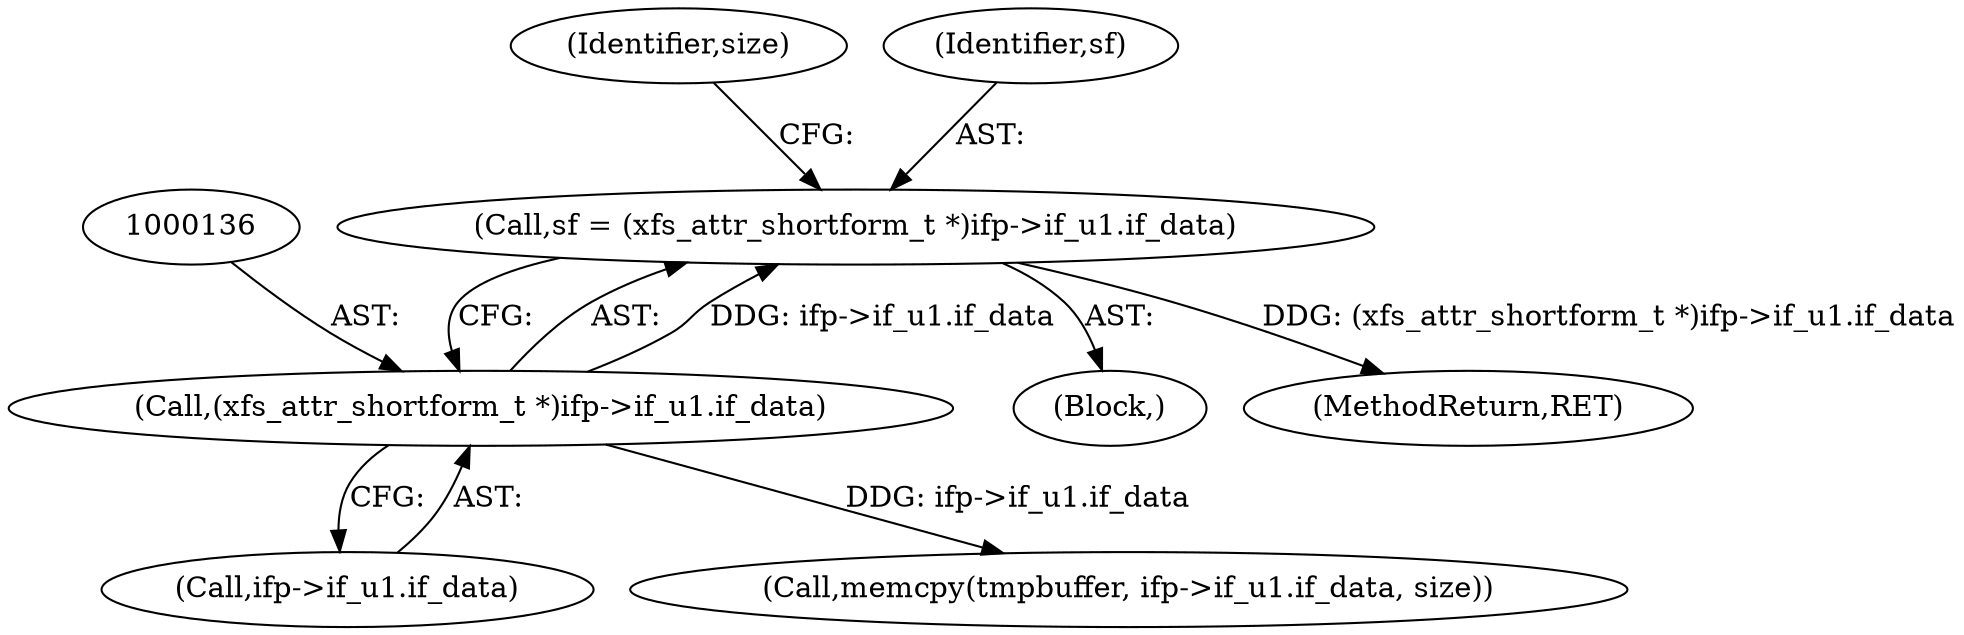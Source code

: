 digraph "0_linux_bb3d48dcf86a97dc25fe9fc2c11938e19cb4399a@pointer" {
"1000133" [label="(Call,sf = (xfs_attr_shortform_t *)ifp->if_u1.if_data)"];
"1000135" [label="(Call,(xfs_attr_shortform_t *)ifp->if_u1.if_data)"];
"1000109" [label="(Block,)"];
"1000133" [label="(Call,sf = (xfs_attr_shortform_t *)ifp->if_u1.if_data)"];
"1000423" [label="(MethodReturn,RET)"];
"1000137" [label="(Call,ifp->if_u1.if_data)"];
"1000143" [label="(Identifier,size)"];
"1000134" [label="(Identifier,sf)"];
"1000135" [label="(Call,(xfs_attr_shortform_t *)ifp->if_u1.if_data)"];
"1000159" [label="(Call,memcpy(tmpbuffer, ifp->if_u1.if_data, size))"];
"1000133" -> "1000109"  [label="AST: "];
"1000133" -> "1000135"  [label="CFG: "];
"1000134" -> "1000133"  [label="AST: "];
"1000135" -> "1000133"  [label="AST: "];
"1000143" -> "1000133"  [label="CFG: "];
"1000133" -> "1000423"  [label="DDG: (xfs_attr_shortform_t *)ifp->if_u1.if_data"];
"1000135" -> "1000133"  [label="DDG: ifp->if_u1.if_data"];
"1000135" -> "1000137"  [label="CFG: "];
"1000136" -> "1000135"  [label="AST: "];
"1000137" -> "1000135"  [label="AST: "];
"1000135" -> "1000159"  [label="DDG: ifp->if_u1.if_data"];
}

